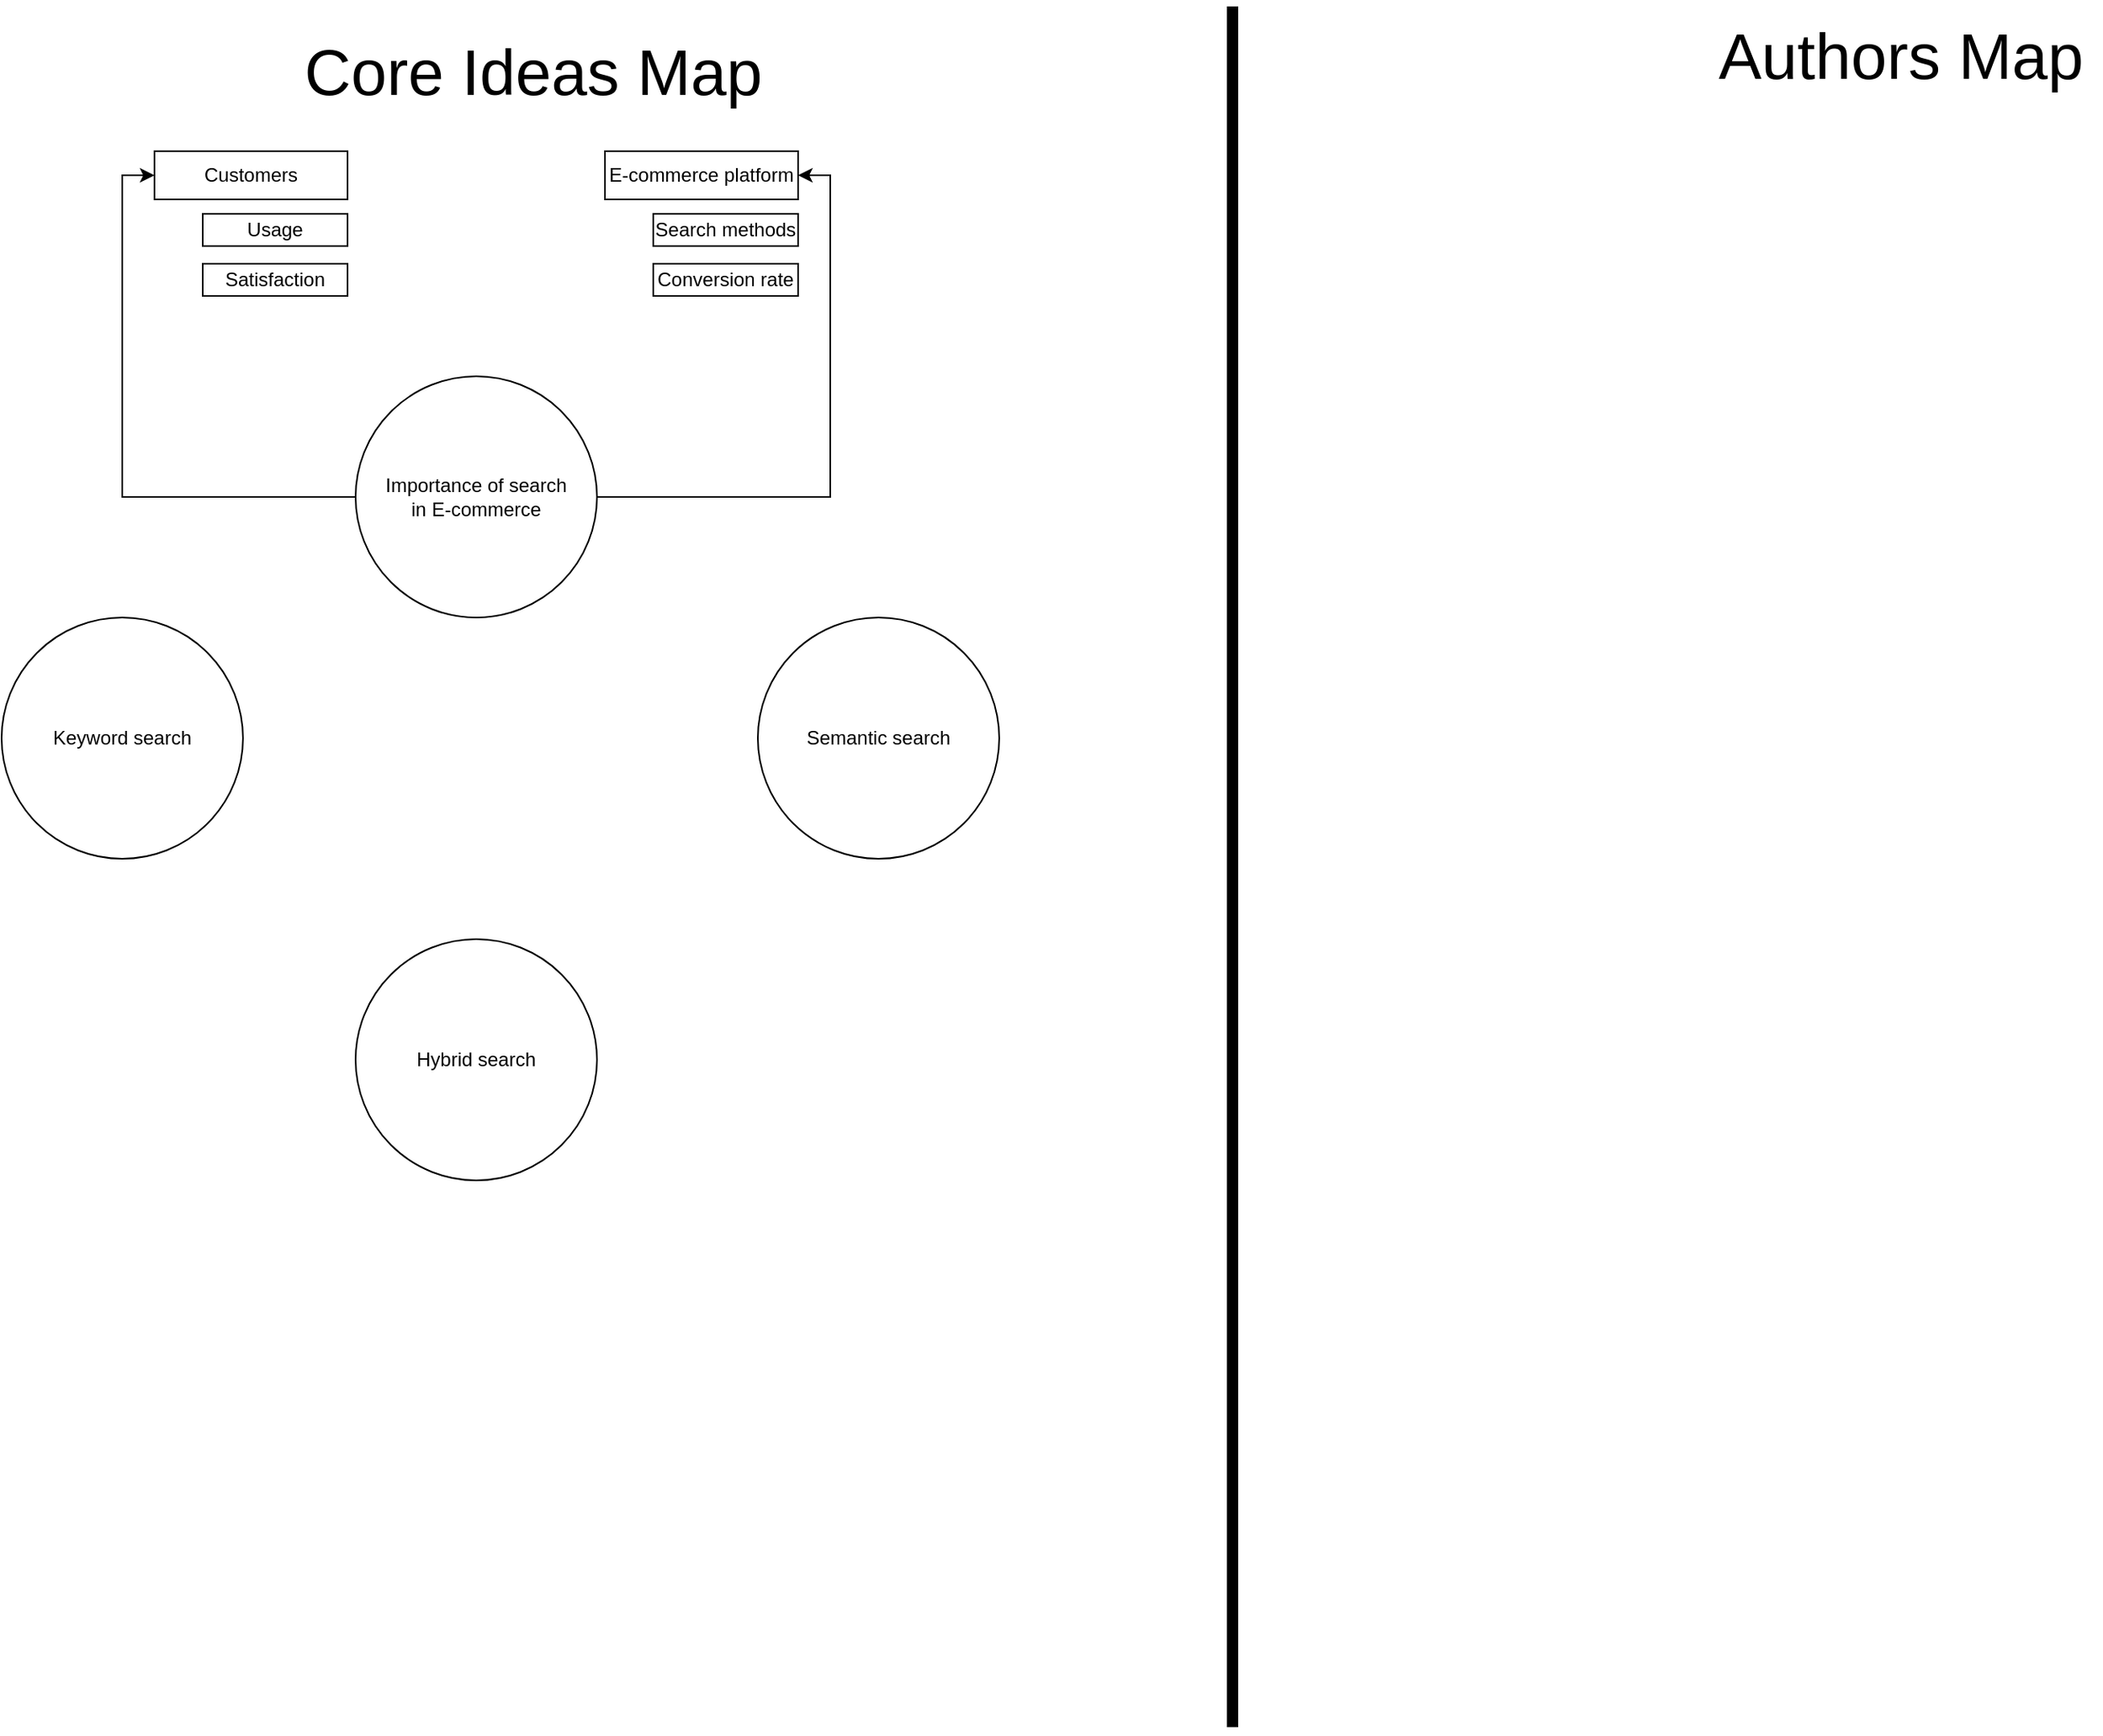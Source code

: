 <mxfile version="24.7.10">
  <diagram name="Page-1" id="kQ7mq9oAiqgupMSse9NC">
    <mxGraphModel dx="1434" dy="1860" grid="1" gridSize="10" guides="1" tooltips="1" connect="1" arrows="1" fold="1" page="1" pageScale="1" pageWidth="850" pageHeight="1100" math="0" shadow="0">
      <root>
        <mxCell id="0" />
        <mxCell id="1" parent="0" />
        <mxCell id="sAUAd_UJqoq-bYFgKddF-17" style="edgeStyle=orthogonalEdgeStyle;rounded=0;orthogonalLoop=1;jettySize=auto;html=1;exitX=0;exitY=0.5;exitDx=0;exitDy=0;entryX=0;entryY=0.5;entryDx=0;entryDy=0;" edge="1" parent="1" source="sAUAd_UJqoq-bYFgKddF-1" target="sAUAd_UJqoq-bYFgKddF-10">
          <mxGeometry relative="1" as="geometry" />
        </mxCell>
        <mxCell id="sAUAd_UJqoq-bYFgKddF-20" style="edgeStyle=orthogonalEdgeStyle;rounded=0;orthogonalLoop=1;jettySize=auto;html=1;exitX=1;exitY=0.5;exitDx=0;exitDy=0;entryX=1;entryY=0.5;entryDx=0;entryDy=0;" edge="1" parent="1" source="sAUAd_UJqoq-bYFgKddF-1" target="sAUAd_UJqoq-bYFgKddF-15">
          <mxGeometry relative="1" as="geometry" />
        </mxCell>
        <mxCell id="sAUAd_UJqoq-bYFgKddF-1" value="Importance of search &lt;br&gt;in E-commerce" style="ellipse;whiteSpace=wrap;html=1;aspect=fixed;" vertex="1" parent="1">
          <mxGeometry x="325" y="30" width="150" height="150" as="geometry" />
        </mxCell>
        <mxCell id="sAUAd_UJqoq-bYFgKddF-2" value="&lt;div&gt;Keyword search&lt;/div&gt;" style="ellipse;whiteSpace=wrap;html=1;aspect=fixed;" vertex="1" parent="1">
          <mxGeometry x="105" y="180" width="150" height="150" as="geometry" />
        </mxCell>
        <mxCell id="sAUAd_UJqoq-bYFgKddF-4" value="Semantic search" style="ellipse;whiteSpace=wrap;html=1;aspect=fixed;" vertex="1" parent="1">
          <mxGeometry x="575" y="180" width="150" height="150" as="geometry" />
        </mxCell>
        <mxCell id="sAUAd_UJqoq-bYFgKddF-5" value="Hybrid search" style="ellipse;whiteSpace=wrap;html=1;aspect=fixed;" vertex="1" parent="1">
          <mxGeometry x="325" y="380" width="150" height="150" as="geometry" />
        </mxCell>
        <mxCell id="sAUAd_UJqoq-bYFgKddF-6" value="" style="endArrow=none;html=1;rounded=0;strokeWidth=7;" edge="1" parent="1">
          <mxGeometry width="50" height="50" relative="1" as="geometry">
            <mxPoint x="870" y="870" as="sourcePoint" />
            <mxPoint x="870" y="-200" as="targetPoint" />
          </mxGeometry>
        </mxCell>
        <mxCell id="sAUAd_UJqoq-bYFgKddF-7" value="&lt;font color=&quot;#000000&quot; data-darkreader-inline-color=&quot;&quot; style=&quot;font-size: 40px; --darkreader-inline-color: #e8e6e3;&quot;&gt;Core Ideas Map&lt;/font&gt;" style="text;html=1;align=center;verticalAlign=middle;resizable=0;points=[];autosize=1;strokeColor=none;fillColor=none;" vertex="1" parent="1">
          <mxGeometry x="280" y="-190" width="310" height="60" as="geometry" />
        </mxCell>
        <mxCell id="sAUAd_UJqoq-bYFgKddF-8" value="&lt;font style=&quot;font-size: 40px;&quot;&gt;Authors Map&lt;/font&gt;" style="text;html=1;align=center;verticalAlign=middle;resizable=0;points=[];autosize=1;strokeColor=none;fillColor=none;" vertex="1" parent="1">
          <mxGeometry x="1160" y="-200" width="250" height="60" as="geometry" />
        </mxCell>
        <mxCell id="sAUAd_UJqoq-bYFgKddF-10" value="Customers" style="rounded=0;whiteSpace=wrap;html=1;" vertex="1" parent="1">
          <mxGeometry x="200" y="-110" width="120" height="30" as="geometry" />
        </mxCell>
        <mxCell id="sAUAd_UJqoq-bYFgKddF-12" value="Satisfaction" style="rounded=0;whiteSpace=wrap;html=1;" vertex="1" parent="1">
          <mxGeometry x="230" y="-40" width="90" height="20" as="geometry" />
        </mxCell>
        <mxCell id="sAUAd_UJqoq-bYFgKddF-15" value="E-commerce platform" style="rounded=0;whiteSpace=wrap;html=1;" vertex="1" parent="1">
          <mxGeometry x="480" y="-110" width="120" height="30" as="geometry" />
        </mxCell>
        <mxCell id="sAUAd_UJqoq-bYFgKddF-16" value="Usage" style="rounded=0;whiteSpace=wrap;html=1;" vertex="1" parent="1">
          <mxGeometry x="230" y="-71" width="90" height="20" as="geometry" />
        </mxCell>
        <mxCell id="sAUAd_UJqoq-bYFgKddF-18" value="Search methods" style="rounded=0;whiteSpace=wrap;html=1;" vertex="1" parent="1">
          <mxGeometry x="510" y="-71" width="90" height="20" as="geometry" />
        </mxCell>
        <mxCell id="sAUAd_UJqoq-bYFgKddF-19" value="Conversion rate" style="rounded=0;whiteSpace=wrap;html=1;" vertex="1" parent="1">
          <mxGeometry x="510" y="-40" width="90" height="20" as="geometry" />
        </mxCell>
      </root>
    </mxGraphModel>
  </diagram>
</mxfile>
